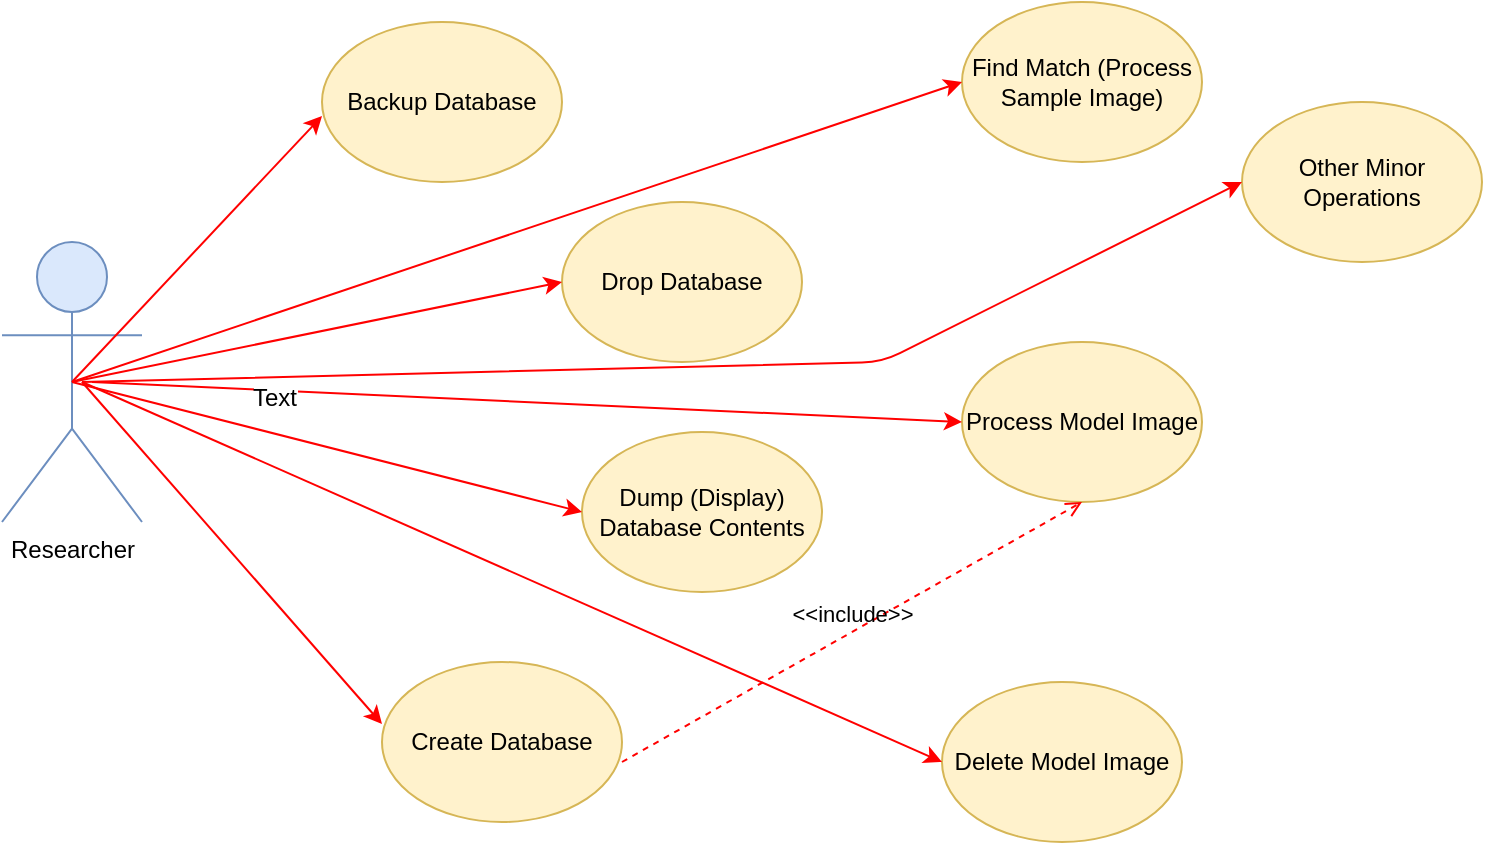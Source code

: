 <mxfile version="10.6.3" type="device"><diagram id="AwG0X0yffBm56v7EARVp" name="Page-1"><mxGraphModel dx="1058" dy="808" grid="1" gridSize="10" guides="1" tooltips="1" connect="1" arrows="1" fold="1" page="1" pageScale="1" pageWidth="850" pageHeight="1100" math="0" shadow="0"><root><mxCell id="0"/><mxCell id="1" parent="0"/><mxCell id="pErFTU6neEc6maF7rvLv-1" value="Researcher" style="shape=umlActor;verticalLabelPosition=bottom;labelBackgroundColor=#ffffff;verticalAlign=top;html=1;fillColor=#dae8fc;strokeColor=#6c8ebf;" vertex="1" parent="1"><mxGeometry x="80" y="160" width="70" height="140" as="geometry"/></mxCell><mxCell id="pErFTU6neEc6maF7rvLv-8" value="Backup Database" style="ellipse;whiteSpace=wrap;html=1;fillColor=#fff2cc;strokeColor=#d6b656;" vertex="1" parent="1"><mxGeometry x="240" y="50" width="120" height="80" as="geometry"/></mxCell><mxCell id="pErFTU6neEc6maF7rvLv-15" value="" style="endArrow=classic;html=1;exitX=0.5;exitY=0.5;exitDx=0;exitDy=0;exitPerimeter=0;entryX=0;entryY=0.588;entryDx=0;entryDy=0;entryPerimeter=0;strokeColor=#FF0000;" edge="1" parent="1" source="pErFTU6neEc6maF7rvLv-1" target="pErFTU6neEc6maF7rvLv-8"><mxGeometry width="50" height="50" relative="1" as="geometry"><mxPoint x="210" y="215" as="sourcePoint"/><mxPoint x="260" y="165" as="targetPoint"/><Array as="points"/></mxGeometry></mxCell><mxCell id="pErFTU6neEc6maF7rvLv-16" value="Drop Database" style="ellipse;whiteSpace=wrap;html=1;fillColor=#fff2cc;strokeColor=#d6b656;" vertex="1" parent="1"><mxGeometry x="360" y="140" width="120" height="80" as="geometry"/></mxCell><mxCell id="pErFTU6neEc6maF7rvLv-17" value="" style="endArrow=classic;html=1;exitX=0.5;exitY=0.5;exitDx=0;exitDy=0;exitPerimeter=0;entryX=0;entryY=0.5;entryDx=0;entryDy=0;strokeColor=#FF0000;" edge="1" parent="1" source="pErFTU6neEc6maF7rvLv-1" target="pErFTU6neEc6maF7rvLv-16"><mxGeometry width="50" height="50" relative="1" as="geometry"><mxPoint x="145" y="200" as="sourcePoint"/><mxPoint x="250" y="107" as="targetPoint"/><Array as="points"/></mxGeometry></mxCell><mxCell id="pErFTU6neEc6maF7rvLv-18" value="Dump (Display) Database Contents" style="ellipse;whiteSpace=wrap;html=1;fillColor=#fff2cc;strokeColor=#d6b656;" vertex="1" parent="1"><mxGeometry x="370" y="255" width="120" height="80" as="geometry"/></mxCell><mxCell id="pErFTU6neEc6maF7rvLv-19" value="" style="endArrow=classic;html=1;exitX=0.5;exitY=0.5;exitDx=0;exitDy=0;exitPerimeter=0;entryX=0;entryY=0.5;entryDx=0;entryDy=0;strokeColor=#FF0000;" edge="1" parent="1" source="pErFTU6neEc6maF7rvLv-1" target="pErFTU6neEc6maF7rvLv-18"><mxGeometry width="50" height="50" relative="1" as="geometry"><mxPoint x="145" y="200" as="sourcePoint"/><mxPoint x="370" y="190" as="targetPoint"/><Array as="points"/></mxGeometry></mxCell><mxCell id="pErFTU6neEc6maF7rvLv-20" value="Find Match (Process Sample Image)" style="ellipse;whiteSpace=wrap;html=1;fillColor=#fff2cc;strokeColor=#d6b656;" vertex="1" parent="1"><mxGeometry x="560" y="40" width="120" height="80" as="geometry"/></mxCell><mxCell id="pErFTU6neEc6maF7rvLv-21" value="" style="endArrow=classic;html=1;exitX=0.5;exitY=0.5;exitDx=0;exitDy=0;exitPerimeter=0;entryX=0;entryY=0.5;entryDx=0;entryDy=0;strokeColor=#FF0000;" edge="1" parent="1" source="pErFTU6neEc6maF7rvLv-1" target="pErFTU6neEc6maF7rvLv-20"><mxGeometry width="50" height="50" relative="1" as="geometry"><mxPoint x="125" y="240" as="sourcePoint"/><mxPoint x="250" y="107" as="targetPoint"/><Array as="points"/></mxGeometry></mxCell><mxCell id="pErFTU6neEc6maF7rvLv-22" value="Process Model Image" style="ellipse;whiteSpace=wrap;html=1;fillColor=#fff2cc;strokeColor=#d6b656;" vertex="1" parent="1"><mxGeometry x="560" y="210" width="120" height="80" as="geometry"/></mxCell><mxCell id="pErFTU6neEc6maF7rvLv-23" value="" style="endArrow=classic;html=1;entryX=0;entryY=0.5;entryDx=0;entryDy=0;strokeColor=#FF0000;" edge="1" parent="1" target="pErFTU6neEc6maF7rvLv-22"><mxGeometry width="50" height="50" relative="1" as="geometry"><mxPoint x="125" y="230" as="sourcePoint"/><mxPoint x="570" y="90" as="targetPoint"/><Array as="points"/></mxGeometry></mxCell><mxCell id="pErFTU6neEc6maF7rvLv-32" value="Text" style="text;html=1;resizable=0;points=[];align=center;verticalAlign=middle;labelBackgroundColor=#ffffff;" vertex="1" connectable="0" parent="pErFTU6neEc6maF7rvLv-23"><mxGeometry x="-0.581" y="-4" relative="1" as="geometry"><mxPoint as="offset"/></mxGeometry></mxCell><mxCell id="pErFTU6neEc6maF7rvLv-24" value="Delete Model Image" style="ellipse;whiteSpace=wrap;html=1;fillColor=#fff2cc;strokeColor=#d6b656;" vertex="1" parent="1"><mxGeometry x="550" y="380" width="120" height="80" as="geometry"/></mxCell><mxCell id="pErFTU6neEc6maF7rvLv-25" value="" style="endArrow=classic;html=1;entryX=0;entryY=0.5;entryDx=0;entryDy=0;strokeColor=#FF0000;" edge="1" parent="1" target="pErFTU6neEc6maF7rvLv-24"><mxGeometry width="50" height="50" relative="1" as="geometry"><mxPoint x="120" y="230" as="sourcePoint"/><mxPoint x="570" y="240" as="targetPoint"/><Array as="points"/></mxGeometry></mxCell><mxCell id="pErFTU6neEc6maF7rvLv-26" value="Other Minor Operations" style="ellipse;whiteSpace=wrap;html=1;fillColor=#fff2cc;strokeColor=#d6b656;" vertex="1" parent="1"><mxGeometry x="700" y="90" width="120" height="80" as="geometry"/></mxCell><mxCell id="pErFTU6neEc6maF7rvLv-27" value="" style="endArrow=classic;html=1;entryX=0;entryY=0.5;entryDx=0;entryDy=0;strokeColor=#FF0000;" edge="1" parent="1" target="pErFTU6neEc6maF7rvLv-26"><mxGeometry width="50" height="50" relative="1" as="geometry"><mxPoint x="120" y="230" as="sourcePoint"/><mxPoint x="570" y="240" as="targetPoint"/><Array as="points"><mxPoint x="520" y="220"/></Array></mxGeometry></mxCell><mxCell id="pErFTU6neEc6maF7rvLv-29" value="Create Database" style="ellipse;whiteSpace=wrap;html=1;fillColor=#fff2cc;strokeColor=#d6b656;" vertex="1" parent="1"><mxGeometry x="270" y="370" width="120" height="80" as="geometry"/></mxCell><mxCell id="pErFTU6neEc6maF7rvLv-30" value="" style="endArrow=classic;html=1;entryX=0;entryY=0.388;entryDx=0;entryDy=0;strokeColor=#FF0000;entryPerimeter=0;" edge="1" parent="1" target="pErFTU6neEc6maF7rvLv-29"><mxGeometry width="50" height="50" relative="1" as="geometry"><mxPoint x="120" y="230" as="sourcePoint"/><mxPoint x="560" y="430" as="targetPoint"/><Array as="points"/></mxGeometry></mxCell><mxCell id="pErFTU6neEc6maF7rvLv-31" value="&amp;lt;&amp;lt;include&amp;gt;&amp;gt;" style="edgeStyle=none;html=1;endArrow=open;verticalAlign=bottom;dashed=1;labelBackgroundColor=none;strokeColor=#FF0000;entryX=0.5;entryY=1;entryDx=0;entryDy=0;" edge="1" parent="1" target="pErFTU6neEc6maF7rvLv-22"><mxGeometry width="160" relative="1" as="geometry"><mxPoint x="390" y="420" as="sourcePoint"/><mxPoint x="550" y="420" as="targetPoint"/></mxGeometry></mxCell></root></mxGraphModel></diagram></mxfile>